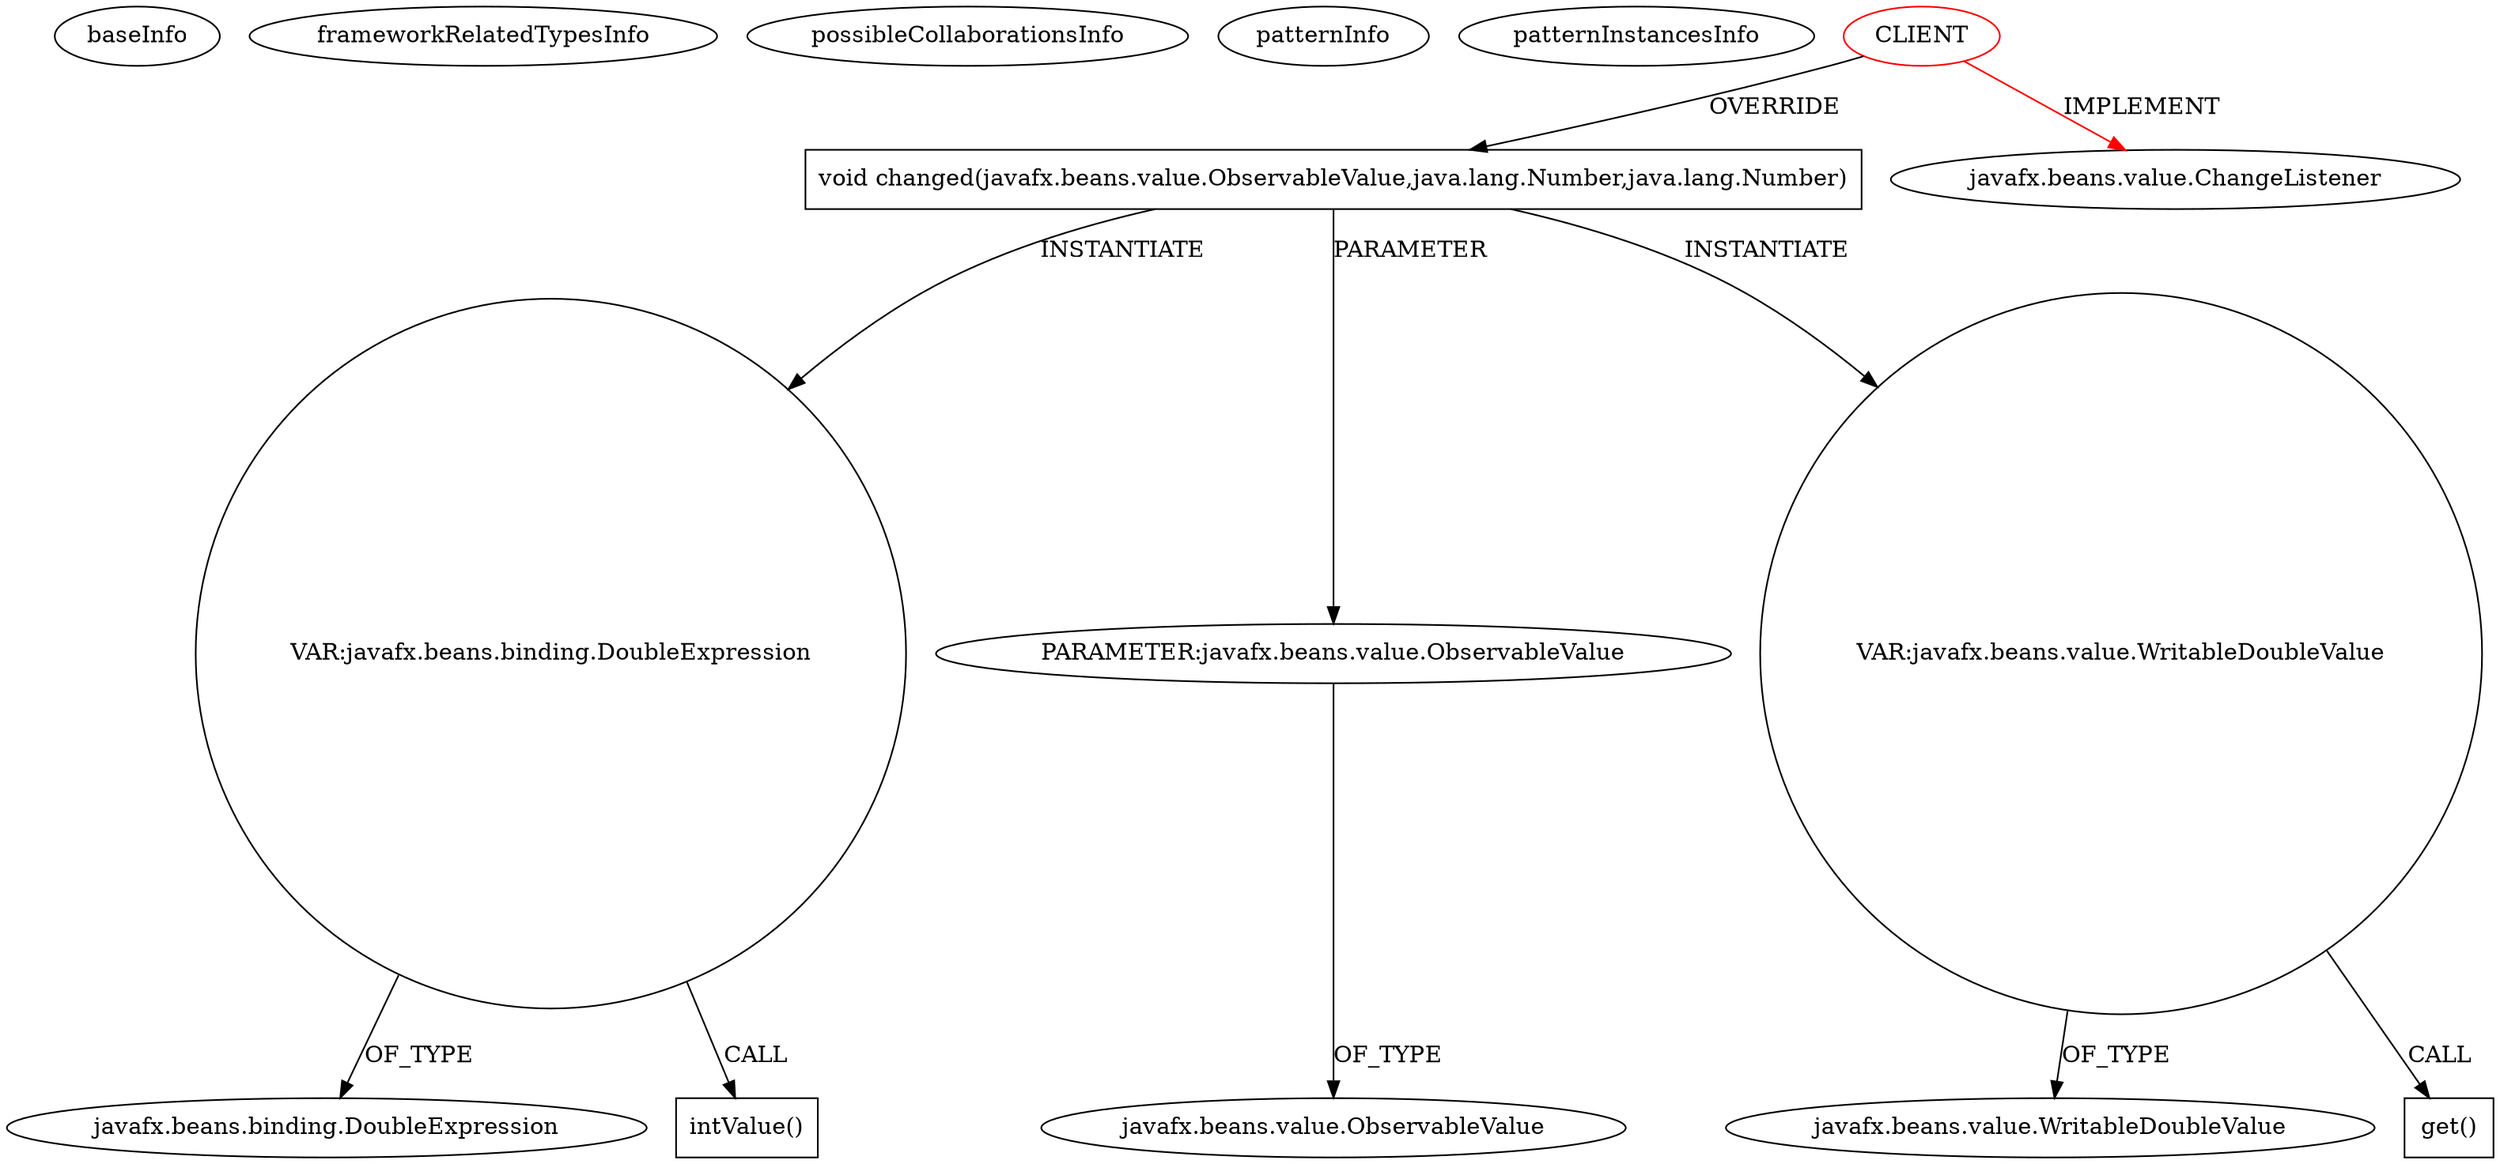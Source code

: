 digraph {
baseInfo[graphId=680,category="pattern",isAnonymous=false,possibleRelation=false]
frameworkRelatedTypesInfo[0="javafx.beans.value.ChangeListener"]
possibleCollaborationsInfo[]
patternInfo[frequency=2.0,patternRootClient=0]
patternInstancesInfo[0="alexei-yasko-PoissonDistributionDemo~/alexei-yasko-PoissonDistributionDemo/PoissonDistributionDemo-master/src/main/java/agd/yaskoam/poisson/ProbabilityFunctionChartPanel.java~ParametersChangedListener~1781",1="alexei-yasko-PoissonDistributionDemo~/alexei-yasko-PoissonDistributionDemo/PoissonDistributionDemo-master/src/main/java/agd/yaskoam/poisson/DistributionFunctionChartPanel.java~ParametersChangedListener~1787"]
2[label="void changed(javafx.beans.value.ObservableValue,java.lang.Number,java.lang.Number)",vertexType="OVERRIDING_METHOD_DECLARATION",isFrameworkType=false,shape=box]
0[label="CLIENT",vertexType="ROOT_CLIENT_CLASS_DECLARATION",isFrameworkType=false,color=red]
5[label="VAR:javafx.beans.binding.DoubleExpression",vertexType="VARIABLE_EXPRESION",isFrameworkType=false,shape=circle]
1[label="javafx.beans.value.ChangeListener",vertexType="FRAMEWORK_INTERFACE_TYPE",isFrameworkType=false]
7[label="javafx.beans.binding.DoubleExpression",vertexType="FRAMEWORK_CLASS_TYPE",isFrameworkType=false]
3[label="PARAMETER:javafx.beans.value.ObservableValue",vertexType="PARAMETER_DECLARATION",isFrameworkType=false]
6[label="intValue()",vertexType="INSIDE_CALL",isFrameworkType=false,shape=box]
8[label="VAR:javafx.beans.value.WritableDoubleValue",vertexType="VARIABLE_EXPRESION",isFrameworkType=false,shape=circle]
10[label="javafx.beans.value.WritableDoubleValue",vertexType="FRAMEWORK_INTERFACE_TYPE",isFrameworkType=false]
9[label="get()",vertexType="INSIDE_CALL",isFrameworkType=false,shape=box]
4[label="javafx.beans.value.ObservableValue",vertexType="FRAMEWORK_INTERFACE_TYPE",isFrameworkType=false]
0->1[label="IMPLEMENT",color=red]
8->9[label="CALL"]
3->4[label="OF_TYPE"]
5->7[label="OF_TYPE"]
0->2[label="OVERRIDE"]
2->8[label="INSTANTIATE"]
2->3[label="PARAMETER"]
8->10[label="OF_TYPE"]
2->5[label="INSTANTIATE"]
5->6[label="CALL"]
}
